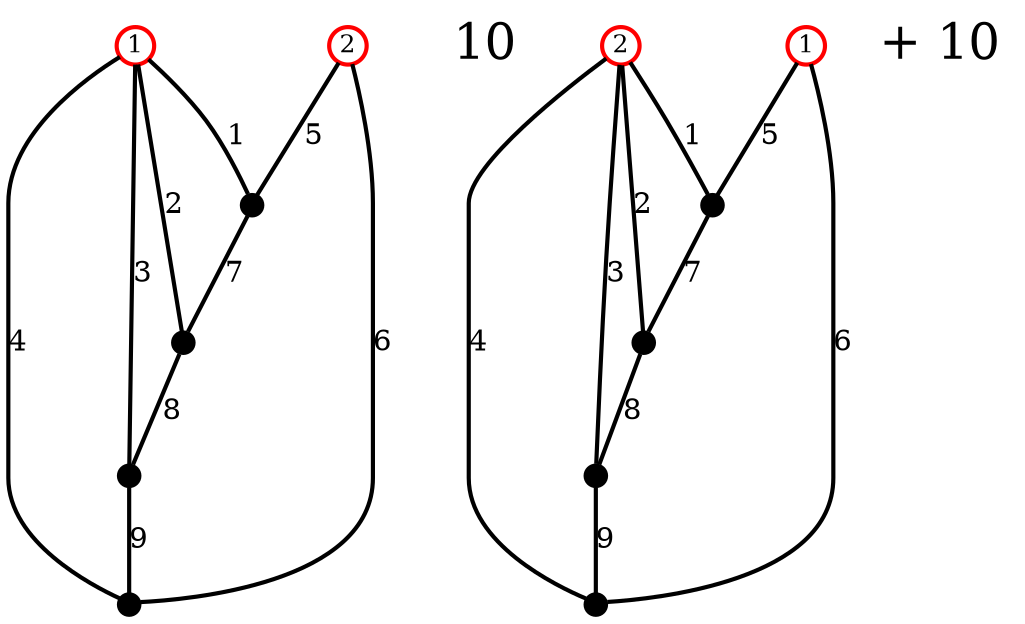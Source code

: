 graph  {
0 [color="#ff0000", extNr=1, fixedsize=True, fontsize="12pt", label=1, penwidth="2pt", pos="100,0", shape=circle, width="0.25pt"];
1 [color="#ff0000", extNr=2, fixedsize=True, fontsize="12pt", label=2, penwidth="2pt", pos="49,86", shape=circle, width="0.25pt"];
2 [pos="-50,86", shape=point, width="0.15pt"];
3 [pos="-99,0", shape=point, width="0.15pt"];
4 [pos="-49,-86", shape=point, width="0.15pt"];
5 [pos="49,-86", shape=point, width="0.15pt"];
6 [fontsize="24pt", label=10, pos="-145,0", shape=plaintext];
7 [color="#ff0000", extNr=2, fixedsize=True, fontsize="12pt", label=2, penwidth="2pt", pos="400,0", shape=circle, width="0.25pt"];
8 [color="#ff0000", extNr=1, fixedsize=True, fontsize="12pt", label=1, penwidth="2pt", pos="349,86", shape=circle, width="0.25pt"];
9 [pos="249,86", shape=point, width="0.15pt"];
10 [pos="200,0", shape=point, width="0.15pt"];
11 [pos="250,-86", shape=point, width="0.15pt"];
12 [pos="349,-86", shape=point, width="0.15pt"];
"1coef" [fontsize="24pt", label="+ 10", pos="155,0", shape=plaintext];
0 -- 2  [key=0, label=1, order=1, penwidth="2.0"];
0 -- 3  [key=0, label=2, order=2, penwidth="2.0"];
0 -- 4  [key=0, label=3, order=3, penwidth="2.0"];
0 -- 5  [key=0, label=4, order=4, penwidth="2.0"];
1 -- 2  [key=0, label=5, order=5, penwidth="2.0"];
1 -- 5  [key=0, label=6, order=6, penwidth="2.0"];
2 -- 3  [key=0, label=7, order=7, penwidth="2.0"];
3 -- 4  [key=0, label=8, order=8, penwidth="2.0"];
4 -- 5  [key=0, label=9, order=9, penwidth="2.0"];
7 -- 9  [key=0, label=1, order=1, penwidth="2.0"];
7 -- 10  [key=0, label=2, order=2, penwidth="2.0"];
7 -- 11  [key=0, label=3, order=3, penwidth="2.0"];
7 -- 12  [key=0, label=4, order=4, penwidth="2.0"];
8 -- 9  [key=0, label=5, order=5, penwidth="2.0"];
8 -- 12  [key=0, label=6, order=6, penwidth="2.0"];
9 -- 10  [key=0, label=7, order=7, penwidth="2.0"];
10 -- 11  [key=0, label=8, order=8, penwidth="2.0"];
11 -- 12  [key=0, label=9, order=9, penwidth="2.0"];
}
